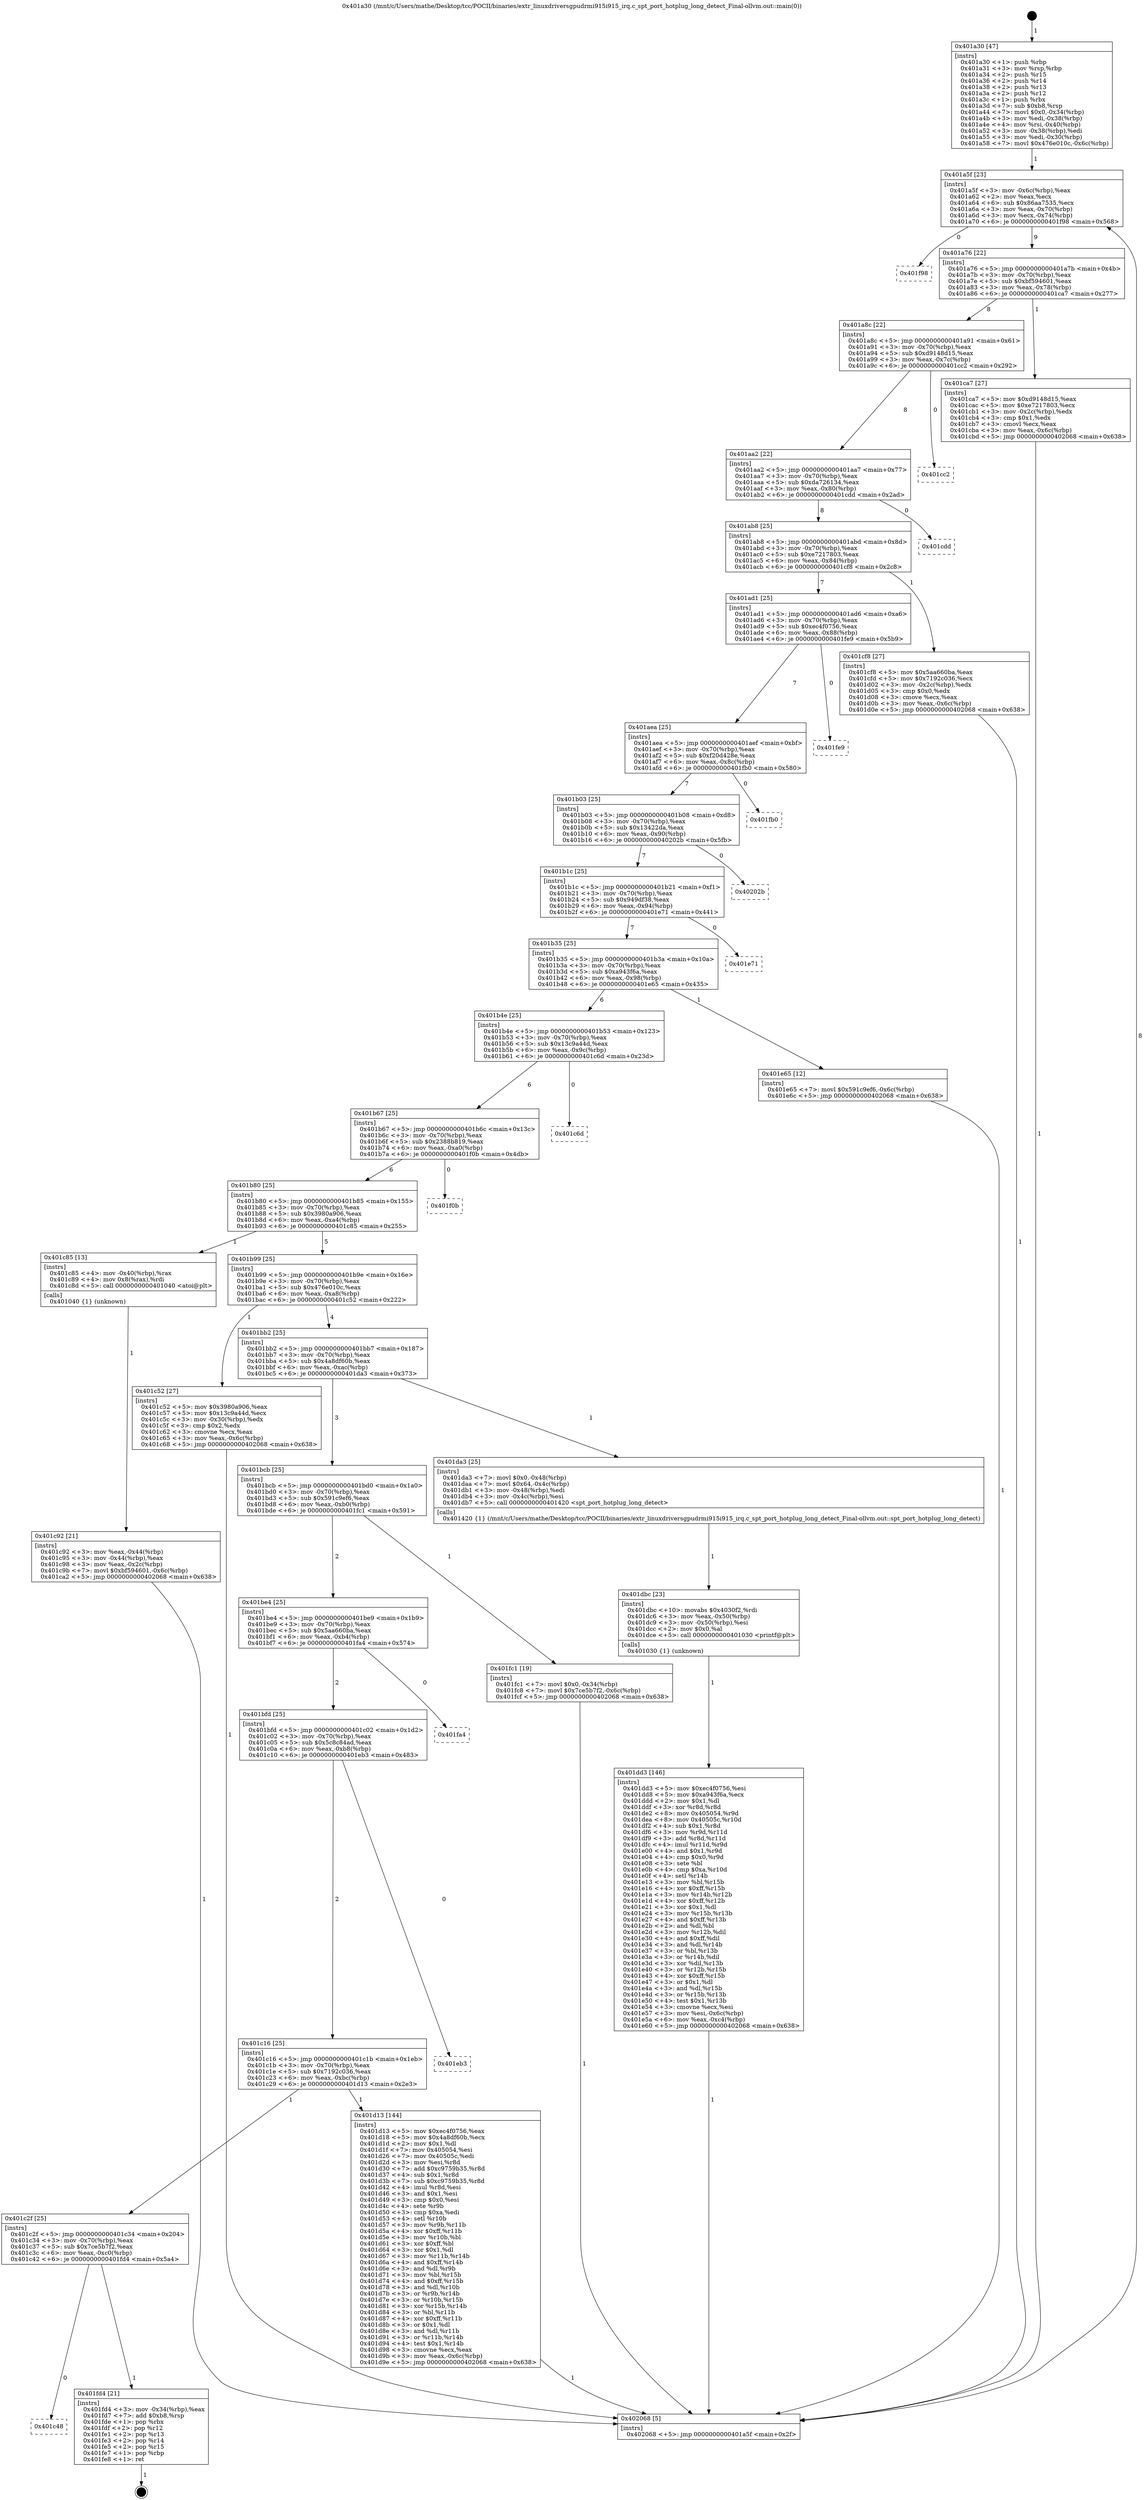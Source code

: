 digraph "0x401a30" {
  label = "0x401a30 (/mnt/c/Users/mathe/Desktop/tcc/POCII/binaries/extr_linuxdriversgpudrmi915i915_irq.c_spt_port_hotplug_long_detect_Final-ollvm.out::main(0))"
  labelloc = "t"
  node[shape=record]

  Entry [label="",width=0.3,height=0.3,shape=circle,fillcolor=black,style=filled]
  "0x401a5f" [label="{
     0x401a5f [23]\l
     | [instrs]\l
     &nbsp;&nbsp;0x401a5f \<+3\>: mov -0x6c(%rbp),%eax\l
     &nbsp;&nbsp;0x401a62 \<+2\>: mov %eax,%ecx\l
     &nbsp;&nbsp;0x401a64 \<+6\>: sub $0x86aa7535,%ecx\l
     &nbsp;&nbsp;0x401a6a \<+3\>: mov %eax,-0x70(%rbp)\l
     &nbsp;&nbsp;0x401a6d \<+3\>: mov %ecx,-0x74(%rbp)\l
     &nbsp;&nbsp;0x401a70 \<+6\>: je 0000000000401f98 \<main+0x568\>\l
  }"]
  "0x401f98" [label="{
     0x401f98\l
  }", style=dashed]
  "0x401a76" [label="{
     0x401a76 [22]\l
     | [instrs]\l
     &nbsp;&nbsp;0x401a76 \<+5\>: jmp 0000000000401a7b \<main+0x4b\>\l
     &nbsp;&nbsp;0x401a7b \<+3\>: mov -0x70(%rbp),%eax\l
     &nbsp;&nbsp;0x401a7e \<+5\>: sub $0xbf594601,%eax\l
     &nbsp;&nbsp;0x401a83 \<+3\>: mov %eax,-0x78(%rbp)\l
     &nbsp;&nbsp;0x401a86 \<+6\>: je 0000000000401ca7 \<main+0x277\>\l
  }"]
  Exit [label="",width=0.3,height=0.3,shape=circle,fillcolor=black,style=filled,peripheries=2]
  "0x401ca7" [label="{
     0x401ca7 [27]\l
     | [instrs]\l
     &nbsp;&nbsp;0x401ca7 \<+5\>: mov $0xd9148d15,%eax\l
     &nbsp;&nbsp;0x401cac \<+5\>: mov $0xe7217803,%ecx\l
     &nbsp;&nbsp;0x401cb1 \<+3\>: mov -0x2c(%rbp),%edx\l
     &nbsp;&nbsp;0x401cb4 \<+3\>: cmp $0x1,%edx\l
     &nbsp;&nbsp;0x401cb7 \<+3\>: cmovl %ecx,%eax\l
     &nbsp;&nbsp;0x401cba \<+3\>: mov %eax,-0x6c(%rbp)\l
     &nbsp;&nbsp;0x401cbd \<+5\>: jmp 0000000000402068 \<main+0x638\>\l
  }"]
  "0x401a8c" [label="{
     0x401a8c [22]\l
     | [instrs]\l
     &nbsp;&nbsp;0x401a8c \<+5\>: jmp 0000000000401a91 \<main+0x61\>\l
     &nbsp;&nbsp;0x401a91 \<+3\>: mov -0x70(%rbp),%eax\l
     &nbsp;&nbsp;0x401a94 \<+5\>: sub $0xd9148d15,%eax\l
     &nbsp;&nbsp;0x401a99 \<+3\>: mov %eax,-0x7c(%rbp)\l
     &nbsp;&nbsp;0x401a9c \<+6\>: je 0000000000401cc2 \<main+0x292\>\l
  }"]
  "0x401c48" [label="{
     0x401c48\l
  }", style=dashed]
  "0x401cc2" [label="{
     0x401cc2\l
  }", style=dashed]
  "0x401aa2" [label="{
     0x401aa2 [22]\l
     | [instrs]\l
     &nbsp;&nbsp;0x401aa2 \<+5\>: jmp 0000000000401aa7 \<main+0x77\>\l
     &nbsp;&nbsp;0x401aa7 \<+3\>: mov -0x70(%rbp),%eax\l
     &nbsp;&nbsp;0x401aaa \<+5\>: sub $0xda726134,%eax\l
     &nbsp;&nbsp;0x401aaf \<+3\>: mov %eax,-0x80(%rbp)\l
     &nbsp;&nbsp;0x401ab2 \<+6\>: je 0000000000401cdd \<main+0x2ad\>\l
  }"]
  "0x401fd4" [label="{
     0x401fd4 [21]\l
     | [instrs]\l
     &nbsp;&nbsp;0x401fd4 \<+3\>: mov -0x34(%rbp),%eax\l
     &nbsp;&nbsp;0x401fd7 \<+7\>: add $0xb8,%rsp\l
     &nbsp;&nbsp;0x401fde \<+1\>: pop %rbx\l
     &nbsp;&nbsp;0x401fdf \<+2\>: pop %r12\l
     &nbsp;&nbsp;0x401fe1 \<+2\>: pop %r13\l
     &nbsp;&nbsp;0x401fe3 \<+2\>: pop %r14\l
     &nbsp;&nbsp;0x401fe5 \<+2\>: pop %r15\l
     &nbsp;&nbsp;0x401fe7 \<+1\>: pop %rbp\l
     &nbsp;&nbsp;0x401fe8 \<+1\>: ret\l
  }"]
  "0x401cdd" [label="{
     0x401cdd\l
  }", style=dashed]
  "0x401ab8" [label="{
     0x401ab8 [25]\l
     | [instrs]\l
     &nbsp;&nbsp;0x401ab8 \<+5\>: jmp 0000000000401abd \<main+0x8d\>\l
     &nbsp;&nbsp;0x401abd \<+3\>: mov -0x70(%rbp),%eax\l
     &nbsp;&nbsp;0x401ac0 \<+5\>: sub $0xe7217803,%eax\l
     &nbsp;&nbsp;0x401ac5 \<+6\>: mov %eax,-0x84(%rbp)\l
     &nbsp;&nbsp;0x401acb \<+6\>: je 0000000000401cf8 \<main+0x2c8\>\l
  }"]
  "0x401dd3" [label="{
     0x401dd3 [146]\l
     | [instrs]\l
     &nbsp;&nbsp;0x401dd3 \<+5\>: mov $0xec4f0756,%esi\l
     &nbsp;&nbsp;0x401dd8 \<+5\>: mov $0xa943f6a,%ecx\l
     &nbsp;&nbsp;0x401ddd \<+2\>: mov $0x1,%dl\l
     &nbsp;&nbsp;0x401ddf \<+3\>: xor %r8d,%r8d\l
     &nbsp;&nbsp;0x401de2 \<+8\>: mov 0x405054,%r9d\l
     &nbsp;&nbsp;0x401dea \<+8\>: mov 0x40505c,%r10d\l
     &nbsp;&nbsp;0x401df2 \<+4\>: sub $0x1,%r8d\l
     &nbsp;&nbsp;0x401df6 \<+3\>: mov %r9d,%r11d\l
     &nbsp;&nbsp;0x401df9 \<+3\>: add %r8d,%r11d\l
     &nbsp;&nbsp;0x401dfc \<+4\>: imul %r11d,%r9d\l
     &nbsp;&nbsp;0x401e00 \<+4\>: and $0x1,%r9d\l
     &nbsp;&nbsp;0x401e04 \<+4\>: cmp $0x0,%r9d\l
     &nbsp;&nbsp;0x401e08 \<+3\>: sete %bl\l
     &nbsp;&nbsp;0x401e0b \<+4\>: cmp $0xa,%r10d\l
     &nbsp;&nbsp;0x401e0f \<+4\>: setl %r14b\l
     &nbsp;&nbsp;0x401e13 \<+3\>: mov %bl,%r15b\l
     &nbsp;&nbsp;0x401e16 \<+4\>: xor $0xff,%r15b\l
     &nbsp;&nbsp;0x401e1a \<+3\>: mov %r14b,%r12b\l
     &nbsp;&nbsp;0x401e1d \<+4\>: xor $0xff,%r12b\l
     &nbsp;&nbsp;0x401e21 \<+3\>: xor $0x1,%dl\l
     &nbsp;&nbsp;0x401e24 \<+3\>: mov %r15b,%r13b\l
     &nbsp;&nbsp;0x401e27 \<+4\>: and $0xff,%r13b\l
     &nbsp;&nbsp;0x401e2b \<+2\>: and %dl,%bl\l
     &nbsp;&nbsp;0x401e2d \<+3\>: mov %r12b,%dil\l
     &nbsp;&nbsp;0x401e30 \<+4\>: and $0xff,%dil\l
     &nbsp;&nbsp;0x401e34 \<+3\>: and %dl,%r14b\l
     &nbsp;&nbsp;0x401e37 \<+3\>: or %bl,%r13b\l
     &nbsp;&nbsp;0x401e3a \<+3\>: or %r14b,%dil\l
     &nbsp;&nbsp;0x401e3d \<+3\>: xor %dil,%r13b\l
     &nbsp;&nbsp;0x401e40 \<+3\>: or %r12b,%r15b\l
     &nbsp;&nbsp;0x401e43 \<+4\>: xor $0xff,%r15b\l
     &nbsp;&nbsp;0x401e47 \<+3\>: or $0x1,%dl\l
     &nbsp;&nbsp;0x401e4a \<+3\>: and %dl,%r15b\l
     &nbsp;&nbsp;0x401e4d \<+3\>: or %r15b,%r13b\l
     &nbsp;&nbsp;0x401e50 \<+4\>: test $0x1,%r13b\l
     &nbsp;&nbsp;0x401e54 \<+3\>: cmovne %ecx,%esi\l
     &nbsp;&nbsp;0x401e57 \<+3\>: mov %esi,-0x6c(%rbp)\l
     &nbsp;&nbsp;0x401e5a \<+6\>: mov %eax,-0xc4(%rbp)\l
     &nbsp;&nbsp;0x401e60 \<+5\>: jmp 0000000000402068 \<main+0x638\>\l
  }"]
  "0x401cf8" [label="{
     0x401cf8 [27]\l
     | [instrs]\l
     &nbsp;&nbsp;0x401cf8 \<+5\>: mov $0x5aa660ba,%eax\l
     &nbsp;&nbsp;0x401cfd \<+5\>: mov $0x7192c036,%ecx\l
     &nbsp;&nbsp;0x401d02 \<+3\>: mov -0x2c(%rbp),%edx\l
     &nbsp;&nbsp;0x401d05 \<+3\>: cmp $0x0,%edx\l
     &nbsp;&nbsp;0x401d08 \<+3\>: cmove %ecx,%eax\l
     &nbsp;&nbsp;0x401d0b \<+3\>: mov %eax,-0x6c(%rbp)\l
     &nbsp;&nbsp;0x401d0e \<+5\>: jmp 0000000000402068 \<main+0x638\>\l
  }"]
  "0x401ad1" [label="{
     0x401ad1 [25]\l
     | [instrs]\l
     &nbsp;&nbsp;0x401ad1 \<+5\>: jmp 0000000000401ad6 \<main+0xa6\>\l
     &nbsp;&nbsp;0x401ad6 \<+3\>: mov -0x70(%rbp),%eax\l
     &nbsp;&nbsp;0x401ad9 \<+5\>: sub $0xec4f0756,%eax\l
     &nbsp;&nbsp;0x401ade \<+6\>: mov %eax,-0x88(%rbp)\l
     &nbsp;&nbsp;0x401ae4 \<+6\>: je 0000000000401fe9 \<main+0x5b9\>\l
  }"]
  "0x401dbc" [label="{
     0x401dbc [23]\l
     | [instrs]\l
     &nbsp;&nbsp;0x401dbc \<+10\>: movabs $0x4030f2,%rdi\l
     &nbsp;&nbsp;0x401dc6 \<+3\>: mov %eax,-0x50(%rbp)\l
     &nbsp;&nbsp;0x401dc9 \<+3\>: mov -0x50(%rbp),%esi\l
     &nbsp;&nbsp;0x401dcc \<+2\>: mov $0x0,%al\l
     &nbsp;&nbsp;0x401dce \<+5\>: call 0000000000401030 \<printf@plt\>\l
     | [calls]\l
     &nbsp;&nbsp;0x401030 \{1\} (unknown)\l
  }"]
  "0x401fe9" [label="{
     0x401fe9\l
  }", style=dashed]
  "0x401aea" [label="{
     0x401aea [25]\l
     | [instrs]\l
     &nbsp;&nbsp;0x401aea \<+5\>: jmp 0000000000401aef \<main+0xbf\>\l
     &nbsp;&nbsp;0x401aef \<+3\>: mov -0x70(%rbp),%eax\l
     &nbsp;&nbsp;0x401af2 \<+5\>: sub $0xf20d428e,%eax\l
     &nbsp;&nbsp;0x401af7 \<+6\>: mov %eax,-0x8c(%rbp)\l
     &nbsp;&nbsp;0x401afd \<+6\>: je 0000000000401fb0 \<main+0x580\>\l
  }"]
  "0x401c2f" [label="{
     0x401c2f [25]\l
     | [instrs]\l
     &nbsp;&nbsp;0x401c2f \<+5\>: jmp 0000000000401c34 \<main+0x204\>\l
     &nbsp;&nbsp;0x401c34 \<+3\>: mov -0x70(%rbp),%eax\l
     &nbsp;&nbsp;0x401c37 \<+5\>: sub $0x7ce5b7f2,%eax\l
     &nbsp;&nbsp;0x401c3c \<+6\>: mov %eax,-0xc0(%rbp)\l
     &nbsp;&nbsp;0x401c42 \<+6\>: je 0000000000401fd4 \<main+0x5a4\>\l
  }"]
  "0x401fb0" [label="{
     0x401fb0\l
  }", style=dashed]
  "0x401b03" [label="{
     0x401b03 [25]\l
     | [instrs]\l
     &nbsp;&nbsp;0x401b03 \<+5\>: jmp 0000000000401b08 \<main+0xd8\>\l
     &nbsp;&nbsp;0x401b08 \<+3\>: mov -0x70(%rbp),%eax\l
     &nbsp;&nbsp;0x401b0b \<+5\>: sub $0x13422da,%eax\l
     &nbsp;&nbsp;0x401b10 \<+6\>: mov %eax,-0x90(%rbp)\l
     &nbsp;&nbsp;0x401b16 \<+6\>: je 000000000040202b \<main+0x5fb\>\l
  }"]
  "0x401d13" [label="{
     0x401d13 [144]\l
     | [instrs]\l
     &nbsp;&nbsp;0x401d13 \<+5\>: mov $0xec4f0756,%eax\l
     &nbsp;&nbsp;0x401d18 \<+5\>: mov $0x4a8df60b,%ecx\l
     &nbsp;&nbsp;0x401d1d \<+2\>: mov $0x1,%dl\l
     &nbsp;&nbsp;0x401d1f \<+7\>: mov 0x405054,%esi\l
     &nbsp;&nbsp;0x401d26 \<+7\>: mov 0x40505c,%edi\l
     &nbsp;&nbsp;0x401d2d \<+3\>: mov %esi,%r8d\l
     &nbsp;&nbsp;0x401d30 \<+7\>: add $0xc9759b35,%r8d\l
     &nbsp;&nbsp;0x401d37 \<+4\>: sub $0x1,%r8d\l
     &nbsp;&nbsp;0x401d3b \<+7\>: sub $0xc9759b35,%r8d\l
     &nbsp;&nbsp;0x401d42 \<+4\>: imul %r8d,%esi\l
     &nbsp;&nbsp;0x401d46 \<+3\>: and $0x1,%esi\l
     &nbsp;&nbsp;0x401d49 \<+3\>: cmp $0x0,%esi\l
     &nbsp;&nbsp;0x401d4c \<+4\>: sete %r9b\l
     &nbsp;&nbsp;0x401d50 \<+3\>: cmp $0xa,%edi\l
     &nbsp;&nbsp;0x401d53 \<+4\>: setl %r10b\l
     &nbsp;&nbsp;0x401d57 \<+3\>: mov %r9b,%r11b\l
     &nbsp;&nbsp;0x401d5a \<+4\>: xor $0xff,%r11b\l
     &nbsp;&nbsp;0x401d5e \<+3\>: mov %r10b,%bl\l
     &nbsp;&nbsp;0x401d61 \<+3\>: xor $0xff,%bl\l
     &nbsp;&nbsp;0x401d64 \<+3\>: xor $0x1,%dl\l
     &nbsp;&nbsp;0x401d67 \<+3\>: mov %r11b,%r14b\l
     &nbsp;&nbsp;0x401d6a \<+4\>: and $0xff,%r14b\l
     &nbsp;&nbsp;0x401d6e \<+3\>: and %dl,%r9b\l
     &nbsp;&nbsp;0x401d71 \<+3\>: mov %bl,%r15b\l
     &nbsp;&nbsp;0x401d74 \<+4\>: and $0xff,%r15b\l
     &nbsp;&nbsp;0x401d78 \<+3\>: and %dl,%r10b\l
     &nbsp;&nbsp;0x401d7b \<+3\>: or %r9b,%r14b\l
     &nbsp;&nbsp;0x401d7e \<+3\>: or %r10b,%r15b\l
     &nbsp;&nbsp;0x401d81 \<+3\>: xor %r15b,%r14b\l
     &nbsp;&nbsp;0x401d84 \<+3\>: or %bl,%r11b\l
     &nbsp;&nbsp;0x401d87 \<+4\>: xor $0xff,%r11b\l
     &nbsp;&nbsp;0x401d8b \<+3\>: or $0x1,%dl\l
     &nbsp;&nbsp;0x401d8e \<+3\>: and %dl,%r11b\l
     &nbsp;&nbsp;0x401d91 \<+3\>: or %r11b,%r14b\l
     &nbsp;&nbsp;0x401d94 \<+4\>: test $0x1,%r14b\l
     &nbsp;&nbsp;0x401d98 \<+3\>: cmovne %ecx,%eax\l
     &nbsp;&nbsp;0x401d9b \<+3\>: mov %eax,-0x6c(%rbp)\l
     &nbsp;&nbsp;0x401d9e \<+5\>: jmp 0000000000402068 \<main+0x638\>\l
  }"]
  "0x40202b" [label="{
     0x40202b\l
  }", style=dashed]
  "0x401b1c" [label="{
     0x401b1c [25]\l
     | [instrs]\l
     &nbsp;&nbsp;0x401b1c \<+5\>: jmp 0000000000401b21 \<main+0xf1\>\l
     &nbsp;&nbsp;0x401b21 \<+3\>: mov -0x70(%rbp),%eax\l
     &nbsp;&nbsp;0x401b24 \<+5\>: sub $0x949df38,%eax\l
     &nbsp;&nbsp;0x401b29 \<+6\>: mov %eax,-0x94(%rbp)\l
     &nbsp;&nbsp;0x401b2f \<+6\>: je 0000000000401e71 \<main+0x441\>\l
  }"]
  "0x401c16" [label="{
     0x401c16 [25]\l
     | [instrs]\l
     &nbsp;&nbsp;0x401c16 \<+5\>: jmp 0000000000401c1b \<main+0x1eb\>\l
     &nbsp;&nbsp;0x401c1b \<+3\>: mov -0x70(%rbp),%eax\l
     &nbsp;&nbsp;0x401c1e \<+5\>: sub $0x7192c036,%eax\l
     &nbsp;&nbsp;0x401c23 \<+6\>: mov %eax,-0xbc(%rbp)\l
     &nbsp;&nbsp;0x401c29 \<+6\>: je 0000000000401d13 \<main+0x2e3\>\l
  }"]
  "0x401e71" [label="{
     0x401e71\l
  }", style=dashed]
  "0x401b35" [label="{
     0x401b35 [25]\l
     | [instrs]\l
     &nbsp;&nbsp;0x401b35 \<+5\>: jmp 0000000000401b3a \<main+0x10a\>\l
     &nbsp;&nbsp;0x401b3a \<+3\>: mov -0x70(%rbp),%eax\l
     &nbsp;&nbsp;0x401b3d \<+5\>: sub $0xa943f6a,%eax\l
     &nbsp;&nbsp;0x401b42 \<+6\>: mov %eax,-0x98(%rbp)\l
     &nbsp;&nbsp;0x401b48 \<+6\>: je 0000000000401e65 \<main+0x435\>\l
  }"]
  "0x401eb3" [label="{
     0x401eb3\l
  }", style=dashed]
  "0x401e65" [label="{
     0x401e65 [12]\l
     | [instrs]\l
     &nbsp;&nbsp;0x401e65 \<+7\>: movl $0x591c9ef6,-0x6c(%rbp)\l
     &nbsp;&nbsp;0x401e6c \<+5\>: jmp 0000000000402068 \<main+0x638\>\l
  }"]
  "0x401b4e" [label="{
     0x401b4e [25]\l
     | [instrs]\l
     &nbsp;&nbsp;0x401b4e \<+5\>: jmp 0000000000401b53 \<main+0x123\>\l
     &nbsp;&nbsp;0x401b53 \<+3\>: mov -0x70(%rbp),%eax\l
     &nbsp;&nbsp;0x401b56 \<+5\>: sub $0x13c9a44d,%eax\l
     &nbsp;&nbsp;0x401b5b \<+6\>: mov %eax,-0x9c(%rbp)\l
     &nbsp;&nbsp;0x401b61 \<+6\>: je 0000000000401c6d \<main+0x23d\>\l
  }"]
  "0x401bfd" [label="{
     0x401bfd [25]\l
     | [instrs]\l
     &nbsp;&nbsp;0x401bfd \<+5\>: jmp 0000000000401c02 \<main+0x1d2\>\l
     &nbsp;&nbsp;0x401c02 \<+3\>: mov -0x70(%rbp),%eax\l
     &nbsp;&nbsp;0x401c05 \<+5\>: sub $0x5c8c84ad,%eax\l
     &nbsp;&nbsp;0x401c0a \<+6\>: mov %eax,-0xb8(%rbp)\l
     &nbsp;&nbsp;0x401c10 \<+6\>: je 0000000000401eb3 \<main+0x483\>\l
  }"]
  "0x401c6d" [label="{
     0x401c6d\l
  }", style=dashed]
  "0x401b67" [label="{
     0x401b67 [25]\l
     | [instrs]\l
     &nbsp;&nbsp;0x401b67 \<+5\>: jmp 0000000000401b6c \<main+0x13c\>\l
     &nbsp;&nbsp;0x401b6c \<+3\>: mov -0x70(%rbp),%eax\l
     &nbsp;&nbsp;0x401b6f \<+5\>: sub $0x2388b819,%eax\l
     &nbsp;&nbsp;0x401b74 \<+6\>: mov %eax,-0xa0(%rbp)\l
     &nbsp;&nbsp;0x401b7a \<+6\>: je 0000000000401f0b \<main+0x4db\>\l
  }"]
  "0x401fa4" [label="{
     0x401fa4\l
  }", style=dashed]
  "0x401f0b" [label="{
     0x401f0b\l
  }", style=dashed]
  "0x401b80" [label="{
     0x401b80 [25]\l
     | [instrs]\l
     &nbsp;&nbsp;0x401b80 \<+5\>: jmp 0000000000401b85 \<main+0x155\>\l
     &nbsp;&nbsp;0x401b85 \<+3\>: mov -0x70(%rbp),%eax\l
     &nbsp;&nbsp;0x401b88 \<+5\>: sub $0x3980a906,%eax\l
     &nbsp;&nbsp;0x401b8d \<+6\>: mov %eax,-0xa4(%rbp)\l
     &nbsp;&nbsp;0x401b93 \<+6\>: je 0000000000401c85 \<main+0x255\>\l
  }"]
  "0x401be4" [label="{
     0x401be4 [25]\l
     | [instrs]\l
     &nbsp;&nbsp;0x401be4 \<+5\>: jmp 0000000000401be9 \<main+0x1b9\>\l
     &nbsp;&nbsp;0x401be9 \<+3\>: mov -0x70(%rbp),%eax\l
     &nbsp;&nbsp;0x401bec \<+5\>: sub $0x5aa660ba,%eax\l
     &nbsp;&nbsp;0x401bf1 \<+6\>: mov %eax,-0xb4(%rbp)\l
     &nbsp;&nbsp;0x401bf7 \<+6\>: je 0000000000401fa4 \<main+0x574\>\l
  }"]
  "0x401c85" [label="{
     0x401c85 [13]\l
     | [instrs]\l
     &nbsp;&nbsp;0x401c85 \<+4\>: mov -0x40(%rbp),%rax\l
     &nbsp;&nbsp;0x401c89 \<+4\>: mov 0x8(%rax),%rdi\l
     &nbsp;&nbsp;0x401c8d \<+5\>: call 0000000000401040 \<atoi@plt\>\l
     | [calls]\l
     &nbsp;&nbsp;0x401040 \{1\} (unknown)\l
  }"]
  "0x401b99" [label="{
     0x401b99 [25]\l
     | [instrs]\l
     &nbsp;&nbsp;0x401b99 \<+5\>: jmp 0000000000401b9e \<main+0x16e\>\l
     &nbsp;&nbsp;0x401b9e \<+3\>: mov -0x70(%rbp),%eax\l
     &nbsp;&nbsp;0x401ba1 \<+5\>: sub $0x476e010c,%eax\l
     &nbsp;&nbsp;0x401ba6 \<+6\>: mov %eax,-0xa8(%rbp)\l
     &nbsp;&nbsp;0x401bac \<+6\>: je 0000000000401c52 \<main+0x222\>\l
  }"]
  "0x401fc1" [label="{
     0x401fc1 [19]\l
     | [instrs]\l
     &nbsp;&nbsp;0x401fc1 \<+7\>: movl $0x0,-0x34(%rbp)\l
     &nbsp;&nbsp;0x401fc8 \<+7\>: movl $0x7ce5b7f2,-0x6c(%rbp)\l
     &nbsp;&nbsp;0x401fcf \<+5\>: jmp 0000000000402068 \<main+0x638\>\l
  }"]
  "0x401c52" [label="{
     0x401c52 [27]\l
     | [instrs]\l
     &nbsp;&nbsp;0x401c52 \<+5\>: mov $0x3980a906,%eax\l
     &nbsp;&nbsp;0x401c57 \<+5\>: mov $0x13c9a44d,%ecx\l
     &nbsp;&nbsp;0x401c5c \<+3\>: mov -0x30(%rbp),%edx\l
     &nbsp;&nbsp;0x401c5f \<+3\>: cmp $0x2,%edx\l
     &nbsp;&nbsp;0x401c62 \<+3\>: cmovne %ecx,%eax\l
     &nbsp;&nbsp;0x401c65 \<+3\>: mov %eax,-0x6c(%rbp)\l
     &nbsp;&nbsp;0x401c68 \<+5\>: jmp 0000000000402068 \<main+0x638\>\l
  }"]
  "0x401bb2" [label="{
     0x401bb2 [25]\l
     | [instrs]\l
     &nbsp;&nbsp;0x401bb2 \<+5\>: jmp 0000000000401bb7 \<main+0x187\>\l
     &nbsp;&nbsp;0x401bb7 \<+3\>: mov -0x70(%rbp),%eax\l
     &nbsp;&nbsp;0x401bba \<+5\>: sub $0x4a8df60b,%eax\l
     &nbsp;&nbsp;0x401bbf \<+6\>: mov %eax,-0xac(%rbp)\l
     &nbsp;&nbsp;0x401bc5 \<+6\>: je 0000000000401da3 \<main+0x373\>\l
  }"]
  "0x402068" [label="{
     0x402068 [5]\l
     | [instrs]\l
     &nbsp;&nbsp;0x402068 \<+5\>: jmp 0000000000401a5f \<main+0x2f\>\l
  }"]
  "0x401a30" [label="{
     0x401a30 [47]\l
     | [instrs]\l
     &nbsp;&nbsp;0x401a30 \<+1\>: push %rbp\l
     &nbsp;&nbsp;0x401a31 \<+3\>: mov %rsp,%rbp\l
     &nbsp;&nbsp;0x401a34 \<+2\>: push %r15\l
     &nbsp;&nbsp;0x401a36 \<+2\>: push %r14\l
     &nbsp;&nbsp;0x401a38 \<+2\>: push %r13\l
     &nbsp;&nbsp;0x401a3a \<+2\>: push %r12\l
     &nbsp;&nbsp;0x401a3c \<+1\>: push %rbx\l
     &nbsp;&nbsp;0x401a3d \<+7\>: sub $0xb8,%rsp\l
     &nbsp;&nbsp;0x401a44 \<+7\>: movl $0x0,-0x34(%rbp)\l
     &nbsp;&nbsp;0x401a4b \<+3\>: mov %edi,-0x38(%rbp)\l
     &nbsp;&nbsp;0x401a4e \<+4\>: mov %rsi,-0x40(%rbp)\l
     &nbsp;&nbsp;0x401a52 \<+3\>: mov -0x38(%rbp),%edi\l
     &nbsp;&nbsp;0x401a55 \<+3\>: mov %edi,-0x30(%rbp)\l
     &nbsp;&nbsp;0x401a58 \<+7\>: movl $0x476e010c,-0x6c(%rbp)\l
  }"]
  "0x401c92" [label="{
     0x401c92 [21]\l
     | [instrs]\l
     &nbsp;&nbsp;0x401c92 \<+3\>: mov %eax,-0x44(%rbp)\l
     &nbsp;&nbsp;0x401c95 \<+3\>: mov -0x44(%rbp),%eax\l
     &nbsp;&nbsp;0x401c98 \<+3\>: mov %eax,-0x2c(%rbp)\l
     &nbsp;&nbsp;0x401c9b \<+7\>: movl $0xbf594601,-0x6c(%rbp)\l
     &nbsp;&nbsp;0x401ca2 \<+5\>: jmp 0000000000402068 \<main+0x638\>\l
  }"]
  "0x401bcb" [label="{
     0x401bcb [25]\l
     | [instrs]\l
     &nbsp;&nbsp;0x401bcb \<+5\>: jmp 0000000000401bd0 \<main+0x1a0\>\l
     &nbsp;&nbsp;0x401bd0 \<+3\>: mov -0x70(%rbp),%eax\l
     &nbsp;&nbsp;0x401bd3 \<+5\>: sub $0x591c9ef6,%eax\l
     &nbsp;&nbsp;0x401bd8 \<+6\>: mov %eax,-0xb0(%rbp)\l
     &nbsp;&nbsp;0x401bde \<+6\>: je 0000000000401fc1 \<main+0x591\>\l
  }"]
  "0x401da3" [label="{
     0x401da3 [25]\l
     | [instrs]\l
     &nbsp;&nbsp;0x401da3 \<+7\>: movl $0x0,-0x48(%rbp)\l
     &nbsp;&nbsp;0x401daa \<+7\>: movl $0x64,-0x4c(%rbp)\l
     &nbsp;&nbsp;0x401db1 \<+3\>: mov -0x48(%rbp),%edi\l
     &nbsp;&nbsp;0x401db4 \<+3\>: mov -0x4c(%rbp),%esi\l
     &nbsp;&nbsp;0x401db7 \<+5\>: call 0000000000401420 \<spt_port_hotplug_long_detect\>\l
     | [calls]\l
     &nbsp;&nbsp;0x401420 \{1\} (/mnt/c/Users/mathe/Desktop/tcc/POCII/binaries/extr_linuxdriversgpudrmi915i915_irq.c_spt_port_hotplug_long_detect_Final-ollvm.out::spt_port_hotplug_long_detect)\l
  }"]
  Entry -> "0x401a30" [label=" 1"]
  "0x401a5f" -> "0x401f98" [label=" 0"]
  "0x401a5f" -> "0x401a76" [label=" 9"]
  "0x401fd4" -> Exit [label=" 1"]
  "0x401a76" -> "0x401ca7" [label=" 1"]
  "0x401a76" -> "0x401a8c" [label=" 8"]
  "0x401c2f" -> "0x401c48" [label=" 0"]
  "0x401a8c" -> "0x401cc2" [label=" 0"]
  "0x401a8c" -> "0x401aa2" [label=" 8"]
  "0x401c2f" -> "0x401fd4" [label=" 1"]
  "0x401aa2" -> "0x401cdd" [label=" 0"]
  "0x401aa2" -> "0x401ab8" [label=" 8"]
  "0x401fc1" -> "0x402068" [label=" 1"]
  "0x401ab8" -> "0x401cf8" [label=" 1"]
  "0x401ab8" -> "0x401ad1" [label=" 7"]
  "0x401e65" -> "0x402068" [label=" 1"]
  "0x401ad1" -> "0x401fe9" [label=" 0"]
  "0x401ad1" -> "0x401aea" [label=" 7"]
  "0x401dd3" -> "0x402068" [label=" 1"]
  "0x401aea" -> "0x401fb0" [label=" 0"]
  "0x401aea" -> "0x401b03" [label=" 7"]
  "0x401dbc" -> "0x401dd3" [label=" 1"]
  "0x401b03" -> "0x40202b" [label=" 0"]
  "0x401b03" -> "0x401b1c" [label=" 7"]
  "0x401da3" -> "0x401dbc" [label=" 1"]
  "0x401b1c" -> "0x401e71" [label=" 0"]
  "0x401b1c" -> "0x401b35" [label=" 7"]
  "0x401c16" -> "0x401c2f" [label=" 1"]
  "0x401b35" -> "0x401e65" [label=" 1"]
  "0x401b35" -> "0x401b4e" [label=" 6"]
  "0x401c16" -> "0x401d13" [label=" 1"]
  "0x401b4e" -> "0x401c6d" [label=" 0"]
  "0x401b4e" -> "0x401b67" [label=" 6"]
  "0x401bfd" -> "0x401c16" [label=" 2"]
  "0x401b67" -> "0x401f0b" [label=" 0"]
  "0x401b67" -> "0x401b80" [label=" 6"]
  "0x401bfd" -> "0x401eb3" [label=" 0"]
  "0x401b80" -> "0x401c85" [label=" 1"]
  "0x401b80" -> "0x401b99" [label=" 5"]
  "0x401be4" -> "0x401bfd" [label=" 2"]
  "0x401b99" -> "0x401c52" [label=" 1"]
  "0x401b99" -> "0x401bb2" [label=" 4"]
  "0x401c52" -> "0x402068" [label=" 1"]
  "0x401a30" -> "0x401a5f" [label=" 1"]
  "0x402068" -> "0x401a5f" [label=" 8"]
  "0x401c85" -> "0x401c92" [label=" 1"]
  "0x401c92" -> "0x402068" [label=" 1"]
  "0x401ca7" -> "0x402068" [label=" 1"]
  "0x401cf8" -> "0x402068" [label=" 1"]
  "0x401be4" -> "0x401fa4" [label=" 0"]
  "0x401bb2" -> "0x401da3" [label=" 1"]
  "0x401bb2" -> "0x401bcb" [label=" 3"]
  "0x401d13" -> "0x402068" [label=" 1"]
  "0x401bcb" -> "0x401fc1" [label=" 1"]
  "0x401bcb" -> "0x401be4" [label=" 2"]
}
